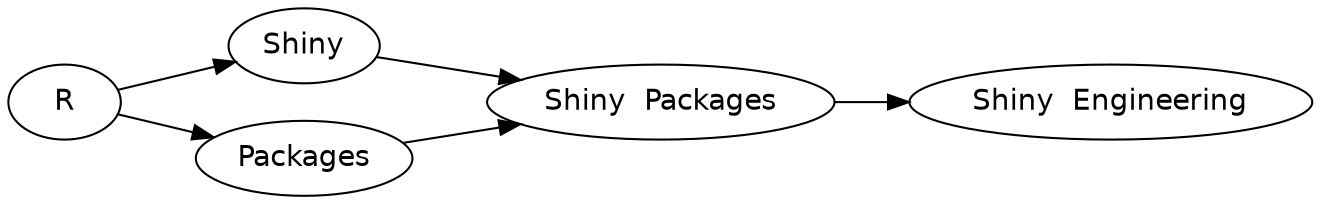 
        digraph boxes_and_circles {

                         # a "graph" statement
                         graph [overlap = true, fontsize = 10, rankdir = LR]

                         # # an import specific node state
                         # node [shape = oval, fontname = Helvetica, fontcolor = black]
                         # A [label = <Import specific code>];

                         # several package "node" statements
                         node [shape = oval, fontname = Helvetica, fontcolor = black]
                         A [label = <R> ];
                         B [label = <Shiny> ];
                         C [label = <Packages> ];
                         D [label = <Shiny 
 Packages> ];
                         E [label = <Shiny 
 Engineering> ];

                         # several "edge" statements
                         # A->B [label = <interfaces with>, dir = both]
                         A->{B C}
                         {B, C}->D
                         D->E
                         }
                         
